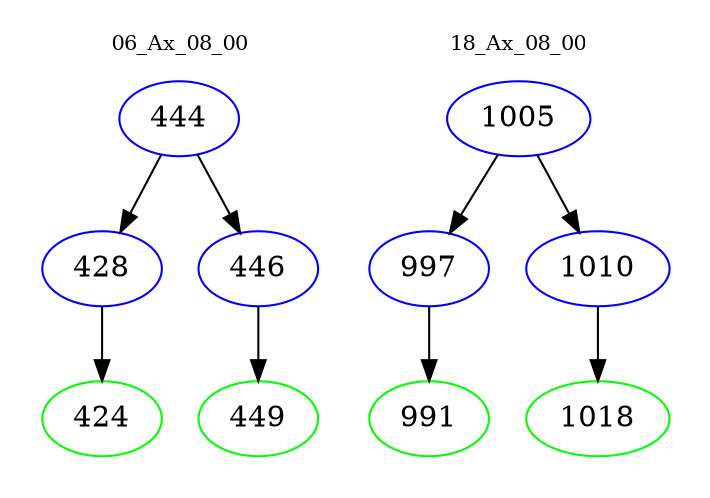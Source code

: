digraph{
subgraph cluster_0 {
color = white
label = "06_Ax_08_00";
fontsize=10;
T0_444 [label="444", color="blue"]
T0_444 -> T0_428 [color="black"]
T0_428 [label="428", color="blue"]
T0_428 -> T0_424 [color="black"]
T0_424 [label="424", color="green"]
T0_444 -> T0_446 [color="black"]
T0_446 [label="446", color="blue"]
T0_446 -> T0_449 [color="black"]
T0_449 [label="449", color="green"]
}
subgraph cluster_1 {
color = white
label = "18_Ax_08_00";
fontsize=10;
T1_1005 [label="1005", color="blue"]
T1_1005 -> T1_997 [color="black"]
T1_997 [label="997", color="blue"]
T1_997 -> T1_991 [color="black"]
T1_991 [label="991", color="green"]
T1_1005 -> T1_1010 [color="black"]
T1_1010 [label="1010", color="blue"]
T1_1010 -> T1_1018 [color="black"]
T1_1018 [label="1018", color="green"]
}
}
